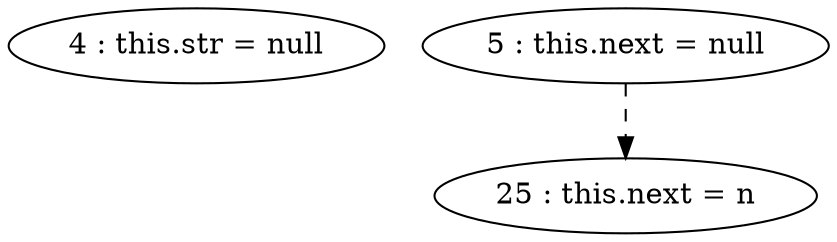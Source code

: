digraph G {
"4 : this.str = null"
"5 : this.next = null"
"5 : this.next = null" -> "25 : this.next = n" [style=dashed]
"25 : this.next = n"
}